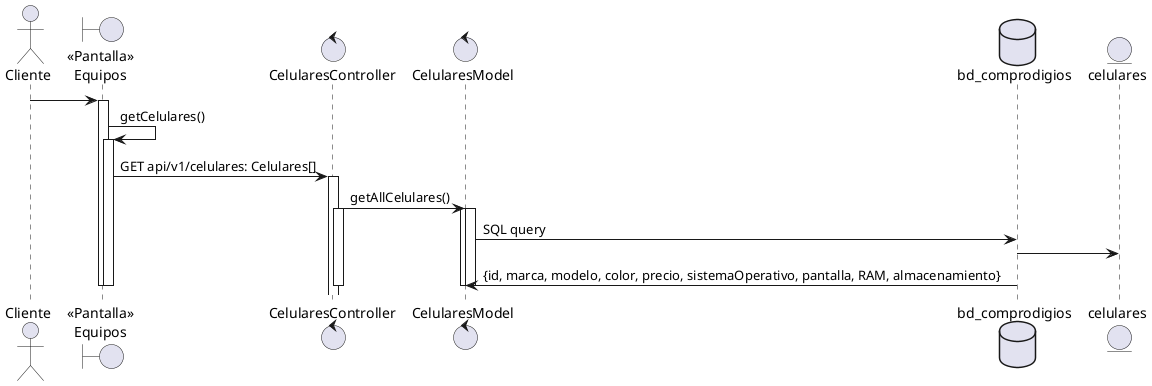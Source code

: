 @startuml
actor "Cliente" as actorCliente
boundary "<<Pantalla>>\nEquipos" as boundryPantallaEquipos

actorCliente -> boundryPantallaEquipos
activate boundryPantallaEquipos
   boundryPantallaEquipos -> boundryPantallaEquipos: getCelulares()
    activate boundryPantallaEquipos
        control " CelularesController" as celularesController
            control "CelularesModel" as celularesModel
           boundryPantallaEquipos -> celularesController: GET api/v1/celulares: Celulares[]
            activate celularesController
                celularesController -> celularesModel: getAllCelulares()
                activate celularesController
                    database "bd_comprodigios" as dbComprodigios
                    entity celulares
                    activate celularesModel
                        activate celularesModel
                            celularesModel -> dbComprodigios: SQL query
                            dbComprodigios -> celulares
                            dbComprodigios -> celularesModel: {id, marca, modelo, color, precio, sistemaOperativo, pantalla, RAM, almacenamiento}
                        deactivate

                    deactivate
                deactivate
        deactivate
    deactivate
deactivate